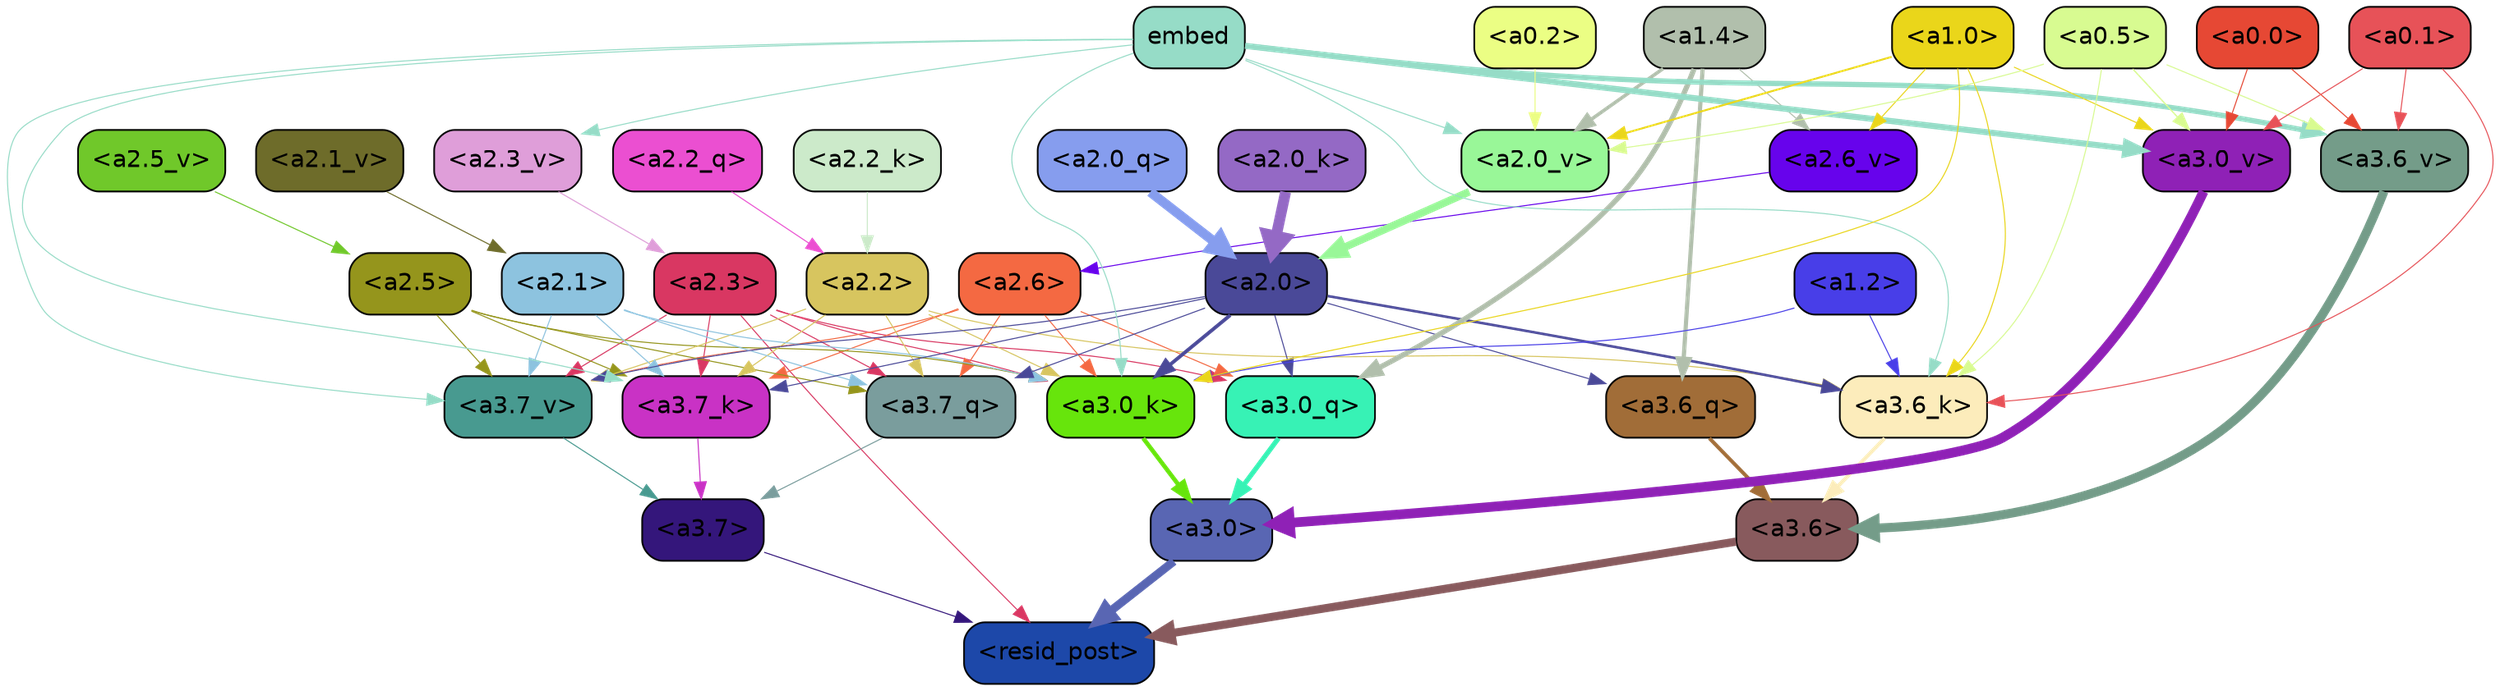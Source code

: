 strict digraph "" {
	graph [bgcolor=transparent,
		layout=dot,
		overlap=false,
		splines=true
	];
	"<a3.7>"	[color=black,
		fillcolor="#34167b",
		fontname=Helvetica,
		shape=box,
		style="filled, rounded"];
	"<resid_post>"	[color=black,
		fillcolor="#1d48a9",
		fontname=Helvetica,
		shape=box,
		style="filled, rounded"];
	"<a3.7>" -> "<resid_post>"	[color="#34167b",
		penwidth=0.6];
	"<a3.6>"	[color=black,
		fillcolor="#885a5d",
		fontname=Helvetica,
		shape=box,
		style="filled, rounded"];
	"<a3.6>" -> "<resid_post>"	[color="#885a5d",
		penwidth=4.7534414529800415];
	"<a3.0>"	[color=black,
		fillcolor="#5966b3",
		fontname=Helvetica,
		shape=box,
		style="filled, rounded"];
	"<a3.0>" -> "<resid_post>"	[color="#5966b3",
		penwidth=4.898576855659485];
	"<a2.3>"	[color=black,
		fillcolor="#d93762",
		fontname=Helvetica,
		shape=box,
		style="filled, rounded"];
	"<a2.3>" -> "<resid_post>"	[color="#d93762",
		penwidth=0.6];
	"<a3.7_q>"	[color=black,
		fillcolor="#7a9d9d",
		fontname=Helvetica,
		shape=box,
		style="filled, rounded"];
	"<a2.3>" -> "<a3.7_q>"	[color="#d93762",
		penwidth=0.6];
	"<a3.0_q>"	[color=black,
		fillcolor="#37f2b5",
		fontname=Helvetica,
		shape=box,
		style="filled, rounded"];
	"<a2.3>" -> "<a3.0_q>"	[color="#d93762",
		penwidth=0.6];
	"<a3.7_k>"	[color=black,
		fillcolor="#c932c5",
		fontname=Helvetica,
		shape=box,
		style="filled, rounded"];
	"<a2.3>" -> "<a3.7_k>"	[color="#d93762",
		penwidth=0.6];
	"<a3.0_k>"	[color=black,
		fillcolor="#67e50c",
		fontname=Helvetica,
		shape=box,
		style="filled, rounded"];
	"<a2.3>" -> "<a3.0_k>"	[color="#d93762",
		penwidth=0.6];
	"<a3.7_v>"	[color=black,
		fillcolor="#489a90",
		fontname=Helvetica,
		shape=box,
		style="filled, rounded"];
	"<a2.3>" -> "<a3.7_v>"	[color="#d93762",
		penwidth=0.6];
	"<a3.7_q>" -> "<a3.7>"	[color="#7a9d9d",
		penwidth=0.6];
	"<a3.6_q>"	[color=black,
		fillcolor="#a16d38",
		fontname=Helvetica,
		shape=box,
		style="filled, rounded"];
	"<a3.6_q>" -> "<a3.6>"	[color="#a16d38",
		penwidth=2.160832464694977];
	"<a3.0_q>" -> "<a3.0>"	[color="#37f2b5",
		penwidth=2.870753765106201];
	"<a3.7_k>" -> "<a3.7>"	[color="#c932c5",
		penwidth=0.6];
	"<a3.6_k>"	[color=black,
		fillcolor="#fcecbb",
		fontname=Helvetica,
		shape=box,
		style="filled, rounded"];
	"<a3.6_k>" -> "<a3.6>"	[color="#fcecbb",
		penwidth=2.13908451795578];
	"<a3.0_k>" -> "<a3.0>"	[color="#67e50c",
		penwidth=2.520303964614868];
	"<a3.7_v>" -> "<a3.7>"	[color="#489a90",
		penwidth=0.6];
	"<a3.6_v>"	[color=black,
		fillcolor="#749c89",
		fontname=Helvetica,
		shape=box,
		style="filled, rounded"];
	"<a3.6_v>" -> "<a3.6>"	[color="#749c89",
		penwidth=5.297133803367615];
	"<a3.0_v>"	[color=black,
		fillcolor="#8f21b6",
		fontname=Helvetica,
		shape=box,
		style="filled, rounded"];
	"<a3.0_v>" -> "<a3.0>"	[color="#8f21b6",
		penwidth=5.680712580680847];
	"<a2.6>"	[color=black,
		fillcolor="#f46942",
		fontname=Helvetica,
		shape=box,
		style="filled, rounded"];
	"<a2.6>" -> "<a3.7_q>"	[color="#f46942",
		penwidth=0.6];
	"<a2.6>" -> "<a3.0_q>"	[color="#f46942",
		penwidth=0.6];
	"<a2.6>" -> "<a3.7_k>"	[color="#f46942",
		penwidth=0.6];
	"<a2.6>" -> "<a3.0_k>"	[color="#f46942",
		penwidth=0.6];
	"<a2.6>" -> "<a3.7_v>"	[color="#f46942",
		penwidth=0.6];
	"<a2.5>"	[color=black,
		fillcolor="#95951c",
		fontname=Helvetica,
		shape=box,
		style="filled, rounded"];
	"<a2.5>" -> "<a3.7_q>"	[color="#95951c",
		penwidth=0.6];
	"<a2.5>" -> "<a3.7_k>"	[color="#95951c",
		penwidth=0.6];
	"<a2.5>" -> "<a3.0_k>"	[color="#95951c",
		penwidth=0.6];
	"<a2.5>" -> "<a3.7_v>"	[color="#95951c",
		penwidth=0.6];
	"<a2.2>"	[color=black,
		fillcolor="#d7c55f",
		fontname=Helvetica,
		shape=box,
		style="filled, rounded"];
	"<a2.2>" -> "<a3.7_q>"	[color="#d7c55f",
		penwidth=0.6];
	"<a2.2>" -> "<a3.7_k>"	[color="#d7c55f",
		penwidth=0.6];
	"<a2.2>" -> "<a3.6_k>"	[color="#d7c55f",
		penwidth=0.6];
	"<a2.2>" -> "<a3.0_k>"	[color="#d7c55f",
		penwidth=0.6];
	"<a2.2>" -> "<a3.7_v>"	[color="#d7c55f",
		penwidth=0.6];
	"<a2.1>"	[color=black,
		fillcolor="#8dc3df",
		fontname=Helvetica,
		shape=box,
		style="filled, rounded"];
	"<a2.1>" -> "<a3.7_q>"	[color="#8dc3df",
		penwidth=0.6];
	"<a2.1>" -> "<a3.7_k>"	[color="#8dc3df",
		penwidth=0.6];
	"<a2.1>" -> "<a3.0_k>"	[color="#8dc3df",
		penwidth=0.6];
	"<a2.1>" -> "<a3.7_v>"	[color="#8dc3df",
		penwidth=0.6];
	"<a2.0>"	[color=black,
		fillcolor="#4a4998",
		fontname=Helvetica,
		shape=box,
		style="filled, rounded"];
	"<a2.0>" -> "<a3.7_q>"	[color="#4a4998",
		penwidth=0.6];
	"<a2.0>" -> "<a3.6_q>"	[color="#4a4998",
		penwidth=0.6];
	"<a2.0>" -> "<a3.0_q>"	[color="#4a4998",
		penwidth=0.6];
	"<a2.0>" -> "<a3.7_k>"	[color="#4a4998",
		penwidth=0.6];
	"<a2.0>" -> "<a3.6_k>"	[color="#4a4998",
		penwidth=1.4807794839143753];
	"<a2.0>" -> "<a3.0_k>"	[color="#4a4998",
		penwidth=2.095262974500656];
	"<a2.0>" -> "<a3.7_v>"	[color="#4a4998",
		penwidth=0.6];
	"<a1.4>"	[color=black,
		fillcolor="#b1bfac",
		fontname=Helvetica,
		shape=box,
		style="filled, rounded"];
	"<a1.4>" -> "<a3.6_q>"	[color="#b1bfac",
		penwidth=2.425799250602722];
	"<a1.4>" -> "<a3.0_q>"	[color="#b1bfac",
		penwidth=3.0341034531593323];
	"<a2.6_v>"	[color=black,
		fillcolor="#6703ec",
		fontname=Helvetica,
		shape=box,
		style="filled, rounded"];
	"<a1.4>" -> "<a2.6_v>"	[color="#b1bfac",
		penwidth=0.6];
	"<a2.0_v>"	[color=black,
		fillcolor="#99f798",
		fontname=Helvetica,
		shape=box,
		style="filled, rounded"];
	"<a1.4>" -> "<a2.0_v>"	[color="#b1bfac",
		penwidth=2.007302835583687];
	embed	[color=black,
		fillcolor="#96dcc7",
		fontname=Helvetica,
		shape=box,
		style="filled, rounded"];
	embed -> "<a3.7_k>"	[color="#96dcc7",
		penwidth=0.6];
	embed -> "<a3.6_k>"	[color="#96dcc7",
		penwidth=0.6];
	embed -> "<a3.0_k>"	[color="#96dcc7",
		penwidth=0.6];
	embed -> "<a3.7_v>"	[color="#96dcc7",
		penwidth=0.6];
	embed -> "<a3.6_v>"	[color="#96dcc7",
		penwidth=3.067279100418091];
	embed -> "<a3.0_v>"	[color="#96dcc7",
		penwidth=3.5202720761299133];
	"<a2.3_v>"	[color=black,
		fillcolor="#df9ed9",
		fontname=Helvetica,
		shape=box,
		style="filled, rounded"];
	embed -> "<a2.3_v>"	[color="#96dcc7",
		penwidth=0.6];
	embed -> "<a2.0_v>"	[color="#96dcc7",
		penwidth=0.6];
	"<a1.2>"	[color=black,
		fillcolor="#483ee8",
		fontname=Helvetica,
		shape=box,
		style="filled, rounded"];
	"<a1.2>" -> "<a3.6_k>"	[color="#483ee8",
		penwidth=0.6];
	"<a1.2>" -> "<a3.0_k>"	[color="#483ee8",
		penwidth=0.6];
	"<a1.0>"	[color=black,
		fillcolor="#ead61a",
		fontname=Helvetica,
		shape=box,
		style="filled, rounded"];
	"<a1.0>" -> "<a3.6_k>"	[color="#ead61a",
		penwidth=0.6];
	"<a1.0>" -> "<a3.0_k>"	[color="#ead61a",
		penwidth=0.6];
	"<a1.0>" -> "<a3.0_v>"	[color="#ead61a",
		penwidth=0.6];
	"<a1.0>" -> "<a2.6_v>"	[color="#ead61a",
		penwidth=0.6];
	"<a1.0>" -> "<a2.0_v>"	[color="#ead61a",
		penwidth=1.0943371653556824];
	"<a0.5>"	[color=black,
		fillcolor="#d8fb91",
		fontname=Helvetica,
		shape=box,
		style="filled, rounded"];
	"<a0.5>" -> "<a3.6_k>"	[color="#d8fb91",
		penwidth=0.6];
	"<a0.5>" -> "<a3.6_v>"	[color="#d8fb91",
		penwidth=0.6];
	"<a0.5>" -> "<a3.0_v>"	[color="#d8fb91",
		penwidth=0.764040544629097];
	"<a0.5>" -> "<a2.0_v>"	[color="#d8fb91",
		penwidth=0.6];
	"<a0.1>"	[color=black,
		fillcolor="#e75258",
		fontname=Helvetica,
		shape=box,
		style="filled, rounded"];
	"<a0.1>" -> "<a3.6_k>"	[color="#e75258",
		penwidth=0.6];
	"<a0.1>" -> "<a3.6_v>"	[color="#e75258",
		penwidth=0.6];
	"<a0.1>" -> "<a3.0_v>"	[color="#e75258",
		penwidth=0.6];
	"<a0.0>"	[color=black,
		fillcolor="#e64834",
		fontname=Helvetica,
		shape=box,
		style="filled, rounded"];
	"<a0.0>" -> "<a3.6_v>"	[color="#e64834",
		penwidth=0.6];
	"<a0.0>" -> "<a3.0_v>"	[color="#e64834",
		penwidth=0.6];
	"<a2.2_q>"	[color=black,
		fillcolor="#eb4fd1",
		fontname=Helvetica,
		shape=box,
		style="filled, rounded"];
	"<a2.2_q>" -> "<a2.2>"	[color="#eb4fd1",
		penwidth=0.6];
	"<a2.0_q>"	[color=black,
		fillcolor="#869dee",
		fontname=Helvetica,
		shape=box,
		style="filled, rounded"];
	"<a2.0_q>" -> "<a2.0>"	[color="#869dee",
		penwidth=5.606565475463867];
	"<a2.2_k>"	[color=black,
		fillcolor="#cceaca",
		fontname=Helvetica,
		shape=box,
		style="filled, rounded"];
	"<a2.2_k>" -> "<a2.2>"	[color="#cceaca",
		penwidth=0.6];
	"<a2.0_k>"	[color=black,
		fillcolor="#9469c5",
		fontname=Helvetica,
		shape=box,
		style="filled, rounded"];
	"<a2.0_k>" -> "<a2.0>"	[color="#9469c5",
		penwidth=6.344284534454346];
	"<a2.6_v>" -> "<a2.6>"	[color="#6703ec",
		penwidth=0.6];
	"<a2.5_v>"	[color=black,
		fillcolor="#70c82a",
		fontname=Helvetica,
		shape=box,
		style="filled, rounded"];
	"<a2.5_v>" -> "<a2.5>"	[color="#70c82a",
		penwidth=0.6];
	"<a2.3_v>" -> "<a2.3>"	[color="#df9ed9",
		penwidth=0.6];
	"<a2.1_v>"	[color=black,
		fillcolor="#6e6c2a",
		fontname=Helvetica,
		shape=box,
		style="filled, rounded"];
	"<a2.1_v>" -> "<a2.1>"	[color="#6e6c2a",
		penwidth=0.6];
	"<a2.0_v>" -> "<a2.0>"	[color="#99f798",
		penwidth=4.422677040100098];
	"<a0.2>"	[color=black,
		fillcolor="#ebfe84",
		fontname=Helvetica,
		shape=box,
		style="filled, rounded"];
	"<a0.2>" -> "<a2.0_v>"	[color="#ebfe84",
		penwidth=0.6];
}
